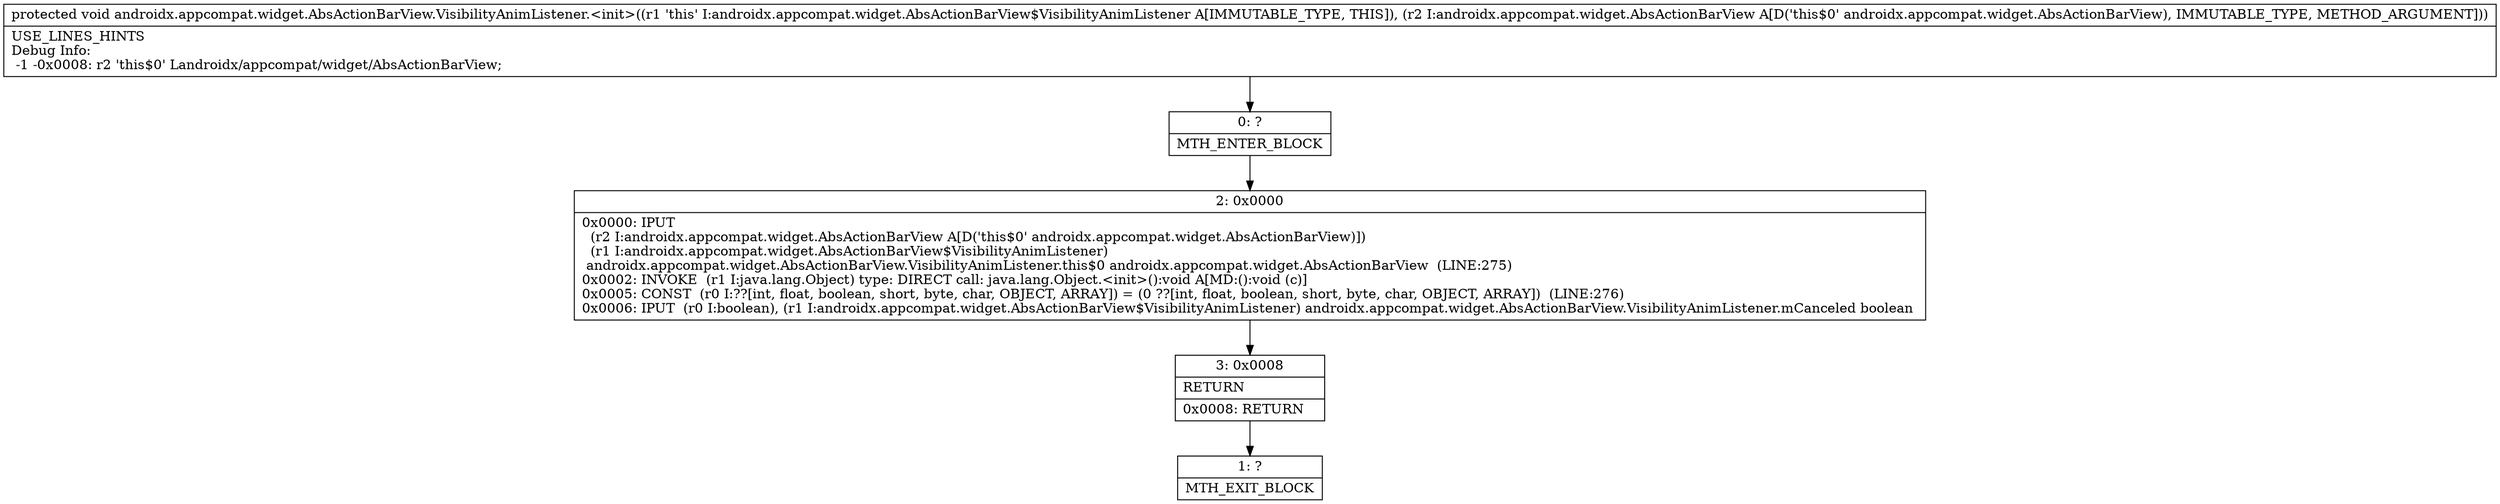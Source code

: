 digraph "CFG forandroidx.appcompat.widget.AbsActionBarView.VisibilityAnimListener.\<init\>(Landroidx\/appcompat\/widget\/AbsActionBarView;)V" {
Node_0 [shape=record,label="{0\:\ ?|MTH_ENTER_BLOCK\l}"];
Node_2 [shape=record,label="{2\:\ 0x0000|0x0000: IPUT  \l  (r2 I:androidx.appcompat.widget.AbsActionBarView A[D('this$0' androidx.appcompat.widget.AbsActionBarView)])\l  (r1 I:androidx.appcompat.widget.AbsActionBarView$VisibilityAnimListener)\l androidx.appcompat.widget.AbsActionBarView.VisibilityAnimListener.this$0 androidx.appcompat.widget.AbsActionBarView  (LINE:275)\l0x0002: INVOKE  (r1 I:java.lang.Object) type: DIRECT call: java.lang.Object.\<init\>():void A[MD:():void (c)]\l0x0005: CONST  (r0 I:??[int, float, boolean, short, byte, char, OBJECT, ARRAY]) = (0 ??[int, float, boolean, short, byte, char, OBJECT, ARRAY])  (LINE:276)\l0x0006: IPUT  (r0 I:boolean), (r1 I:androidx.appcompat.widget.AbsActionBarView$VisibilityAnimListener) androidx.appcompat.widget.AbsActionBarView.VisibilityAnimListener.mCanceled boolean \l}"];
Node_3 [shape=record,label="{3\:\ 0x0008|RETURN\l|0x0008: RETURN   \l}"];
Node_1 [shape=record,label="{1\:\ ?|MTH_EXIT_BLOCK\l}"];
MethodNode[shape=record,label="{protected void androidx.appcompat.widget.AbsActionBarView.VisibilityAnimListener.\<init\>((r1 'this' I:androidx.appcompat.widget.AbsActionBarView$VisibilityAnimListener A[IMMUTABLE_TYPE, THIS]), (r2 I:androidx.appcompat.widget.AbsActionBarView A[D('this$0' androidx.appcompat.widget.AbsActionBarView), IMMUTABLE_TYPE, METHOD_ARGUMENT]))  | USE_LINES_HINTS\lDebug Info:\l  \-1 \-0x0008: r2 'this$0' Landroidx\/appcompat\/widget\/AbsActionBarView;\l}"];
MethodNode -> Node_0;Node_0 -> Node_2;
Node_2 -> Node_3;
Node_3 -> Node_1;
}

